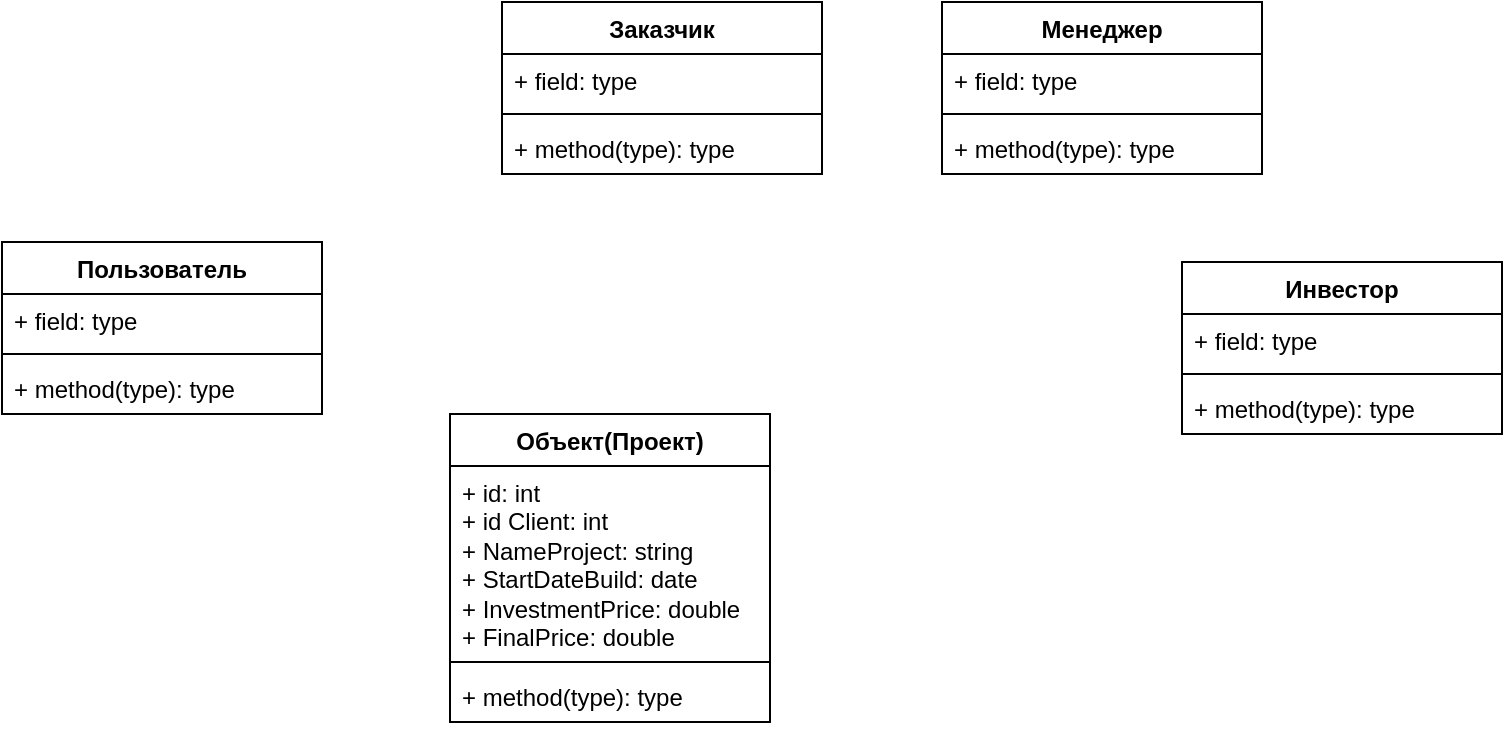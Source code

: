 <mxfile version="22.0.6" type="github">
  <diagram name="Страница — 1" id="XWlHStyDpJBO_vR5po6n">
    <mxGraphModel dx="1002" dy="569" grid="1" gridSize="10" guides="1" tooltips="1" connect="1" arrows="1" fold="1" page="1" pageScale="1" pageWidth="827" pageHeight="1169" math="0" shadow="0">
      <root>
        <mxCell id="0" />
        <mxCell id="1" parent="0" />
        <mxCell id="611sgcFT0raq5ZZa5KZ7-6" value="Заказчик" style="swimlane;fontStyle=1;align=center;verticalAlign=top;childLayout=stackLayout;horizontal=1;startSize=26;horizontalStack=0;resizeParent=1;resizeParentMax=0;resizeLast=0;collapsible=1;marginBottom=0;whiteSpace=wrap;html=1;" vertex="1" parent="1">
          <mxGeometry x="280" y="40" width="160" height="86" as="geometry" />
        </mxCell>
        <mxCell id="611sgcFT0raq5ZZa5KZ7-7" value="+ field: type" style="text;strokeColor=none;fillColor=none;align=left;verticalAlign=top;spacingLeft=4;spacingRight=4;overflow=hidden;rotatable=0;points=[[0,0.5],[1,0.5]];portConstraint=eastwest;whiteSpace=wrap;html=1;" vertex="1" parent="611sgcFT0raq5ZZa5KZ7-6">
          <mxGeometry y="26" width="160" height="26" as="geometry" />
        </mxCell>
        <mxCell id="611sgcFT0raq5ZZa5KZ7-8" value="" style="line;strokeWidth=1;fillColor=none;align=left;verticalAlign=middle;spacingTop=-1;spacingLeft=3;spacingRight=3;rotatable=0;labelPosition=right;points=[];portConstraint=eastwest;strokeColor=inherit;" vertex="1" parent="611sgcFT0raq5ZZa5KZ7-6">
          <mxGeometry y="52" width="160" height="8" as="geometry" />
        </mxCell>
        <mxCell id="611sgcFT0raq5ZZa5KZ7-9" value="+ method(type): type" style="text;strokeColor=none;fillColor=none;align=left;verticalAlign=top;spacingLeft=4;spacingRight=4;overflow=hidden;rotatable=0;points=[[0,0.5],[1,0.5]];portConstraint=eastwest;whiteSpace=wrap;html=1;" vertex="1" parent="611sgcFT0raq5ZZa5KZ7-6">
          <mxGeometry y="60" width="160" height="26" as="geometry" />
        </mxCell>
        <mxCell id="611sgcFT0raq5ZZa5KZ7-10" value="Менеджер" style="swimlane;fontStyle=1;align=center;verticalAlign=top;childLayout=stackLayout;horizontal=1;startSize=26;horizontalStack=0;resizeParent=1;resizeParentMax=0;resizeLast=0;collapsible=1;marginBottom=0;whiteSpace=wrap;html=1;" vertex="1" parent="1">
          <mxGeometry x="500" y="40" width="160" height="86" as="geometry" />
        </mxCell>
        <mxCell id="611sgcFT0raq5ZZa5KZ7-11" value="+ field: type" style="text;strokeColor=none;fillColor=none;align=left;verticalAlign=top;spacingLeft=4;spacingRight=4;overflow=hidden;rotatable=0;points=[[0,0.5],[1,0.5]];portConstraint=eastwest;whiteSpace=wrap;html=1;" vertex="1" parent="611sgcFT0raq5ZZa5KZ7-10">
          <mxGeometry y="26" width="160" height="26" as="geometry" />
        </mxCell>
        <mxCell id="611sgcFT0raq5ZZa5KZ7-12" value="" style="line;strokeWidth=1;fillColor=none;align=left;verticalAlign=middle;spacingTop=-1;spacingLeft=3;spacingRight=3;rotatable=0;labelPosition=right;points=[];portConstraint=eastwest;strokeColor=inherit;" vertex="1" parent="611sgcFT0raq5ZZa5KZ7-10">
          <mxGeometry y="52" width="160" height="8" as="geometry" />
        </mxCell>
        <mxCell id="611sgcFT0raq5ZZa5KZ7-13" value="+ method(type): type" style="text;strokeColor=none;fillColor=none;align=left;verticalAlign=top;spacingLeft=4;spacingRight=4;overflow=hidden;rotatable=0;points=[[0,0.5],[1,0.5]];portConstraint=eastwest;whiteSpace=wrap;html=1;" vertex="1" parent="611sgcFT0raq5ZZa5KZ7-10">
          <mxGeometry y="60" width="160" height="26" as="geometry" />
        </mxCell>
        <mxCell id="611sgcFT0raq5ZZa5KZ7-14" value="Пользователь" style="swimlane;fontStyle=1;align=center;verticalAlign=top;childLayout=stackLayout;horizontal=1;startSize=26;horizontalStack=0;resizeParent=1;resizeParentMax=0;resizeLast=0;collapsible=1;marginBottom=0;whiteSpace=wrap;html=1;" vertex="1" parent="1">
          <mxGeometry x="30" y="160" width="160" height="86" as="geometry" />
        </mxCell>
        <mxCell id="611sgcFT0raq5ZZa5KZ7-15" value="+ field: type" style="text;strokeColor=none;fillColor=none;align=left;verticalAlign=top;spacingLeft=4;spacingRight=4;overflow=hidden;rotatable=0;points=[[0,0.5],[1,0.5]];portConstraint=eastwest;whiteSpace=wrap;html=1;" vertex="1" parent="611sgcFT0raq5ZZa5KZ7-14">
          <mxGeometry y="26" width="160" height="26" as="geometry" />
        </mxCell>
        <mxCell id="611sgcFT0raq5ZZa5KZ7-16" value="" style="line;strokeWidth=1;fillColor=none;align=left;verticalAlign=middle;spacingTop=-1;spacingLeft=3;spacingRight=3;rotatable=0;labelPosition=right;points=[];portConstraint=eastwest;strokeColor=inherit;" vertex="1" parent="611sgcFT0raq5ZZa5KZ7-14">
          <mxGeometry y="52" width="160" height="8" as="geometry" />
        </mxCell>
        <mxCell id="611sgcFT0raq5ZZa5KZ7-17" value="+ method(type): type" style="text;strokeColor=none;fillColor=none;align=left;verticalAlign=top;spacingLeft=4;spacingRight=4;overflow=hidden;rotatable=0;points=[[0,0.5],[1,0.5]];portConstraint=eastwest;whiteSpace=wrap;html=1;" vertex="1" parent="611sgcFT0raq5ZZa5KZ7-14">
          <mxGeometry y="60" width="160" height="26" as="geometry" />
        </mxCell>
        <mxCell id="611sgcFT0raq5ZZa5KZ7-18" value="Инвестор" style="swimlane;fontStyle=1;align=center;verticalAlign=top;childLayout=stackLayout;horizontal=1;startSize=26;horizontalStack=0;resizeParent=1;resizeParentMax=0;resizeLast=0;collapsible=1;marginBottom=0;whiteSpace=wrap;html=1;" vertex="1" parent="1">
          <mxGeometry x="620" y="170" width="160" height="86" as="geometry" />
        </mxCell>
        <mxCell id="611sgcFT0raq5ZZa5KZ7-19" value="+ field: type" style="text;strokeColor=none;fillColor=none;align=left;verticalAlign=top;spacingLeft=4;spacingRight=4;overflow=hidden;rotatable=0;points=[[0,0.5],[1,0.5]];portConstraint=eastwest;whiteSpace=wrap;html=1;" vertex="1" parent="611sgcFT0raq5ZZa5KZ7-18">
          <mxGeometry y="26" width="160" height="26" as="geometry" />
        </mxCell>
        <mxCell id="611sgcFT0raq5ZZa5KZ7-20" value="" style="line;strokeWidth=1;fillColor=none;align=left;verticalAlign=middle;spacingTop=-1;spacingLeft=3;spacingRight=3;rotatable=0;labelPosition=right;points=[];portConstraint=eastwest;strokeColor=inherit;" vertex="1" parent="611sgcFT0raq5ZZa5KZ7-18">
          <mxGeometry y="52" width="160" height="8" as="geometry" />
        </mxCell>
        <mxCell id="611sgcFT0raq5ZZa5KZ7-21" value="+ method(type): type" style="text;strokeColor=none;fillColor=none;align=left;verticalAlign=top;spacingLeft=4;spacingRight=4;overflow=hidden;rotatable=0;points=[[0,0.5],[1,0.5]];portConstraint=eastwest;whiteSpace=wrap;html=1;" vertex="1" parent="611sgcFT0raq5ZZa5KZ7-18">
          <mxGeometry y="60" width="160" height="26" as="geometry" />
        </mxCell>
        <mxCell id="611sgcFT0raq5ZZa5KZ7-22" value="Объект(Проект)" style="swimlane;fontStyle=1;align=center;verticalAlign=top;childLayout=stackLayout;horizontal=1;startSize=26;horizontalStack=0;resizeParent=1;resizeParentMax=0;resizeLast=0;collapsible=1;marginBottom=0;whiteSpace=wrap;html=1;" vertex="1" parent="1">
          <mxGeometry x="254" y="246" width="160" height="154" as="geometry" />
        </mxCell>
        <mxCell id="611sgcFT0raq5ZZa5KZ7-23" value="+ id: int&lt;br&gt;+ id Client: int&lt;br&gt;+ NameProject: string&lt;br&gt;+ StartDateBuild: date&lt;br&gt;+&amp;nbsp;InvestmentPrice: double&lt;br&gt;+&amp;nbsp;FinalPrice: double" style="text;strokeColor=none;fillColor=none;align=left;verticalAlign=top;spacingLeft=4;spacingRight=4;overflow=hidden;rotatable=0;points=[[0,0.5],[1,0.5]];portConstraint=eastwest;whiteSpace=wrap;html=1;" vertex="1" parent="611sgcFT0raq5ZZa5KZ7-22">
          <mxGeometry y="26" width="160" height="94" as="geometry" />
        </mxCell>
        <mxCell id="611sgcFT0raq5ZZa5KZ7-24" value="" style="line;strokeWidth=1;fillColor=none;align=left;verticalAlign=middle;spacingTop=-1;spacingLeft=3;spacingRight=3;rotatable=0;labelPosition=right;points=[];portConstraint=eastwest;strokeColor=inherit;" vertex="1" parent="611sgcFT0raq5ZZa5KZ7-22">
          <mxGeometry y="120" width="160" height="8" as="geometry" />
        </mxCell>
        <mxCell id="611sgcFT0raq5ZZa5KZ7-25" value="+ method(type): type" style="text;strokeColor=none;fillColor=none;align=left;verticalAlign=top;spacingLeft=4;spacingRight=4;overflow=hidden;rotatable=0;points=[[0,0.5],[1,0.5]];portConstraint=eastwest;whiteSpace=wrap;html=1;" vertex="1" parent="611sgcFT0raq5ZZa5KZ7-22">
          <mxGeometry y="128" width="160" height="26" as="geometry" />
        </mxCell>
      </root>
    </mxGraphModel>
  </diagram>
</mxfile>
